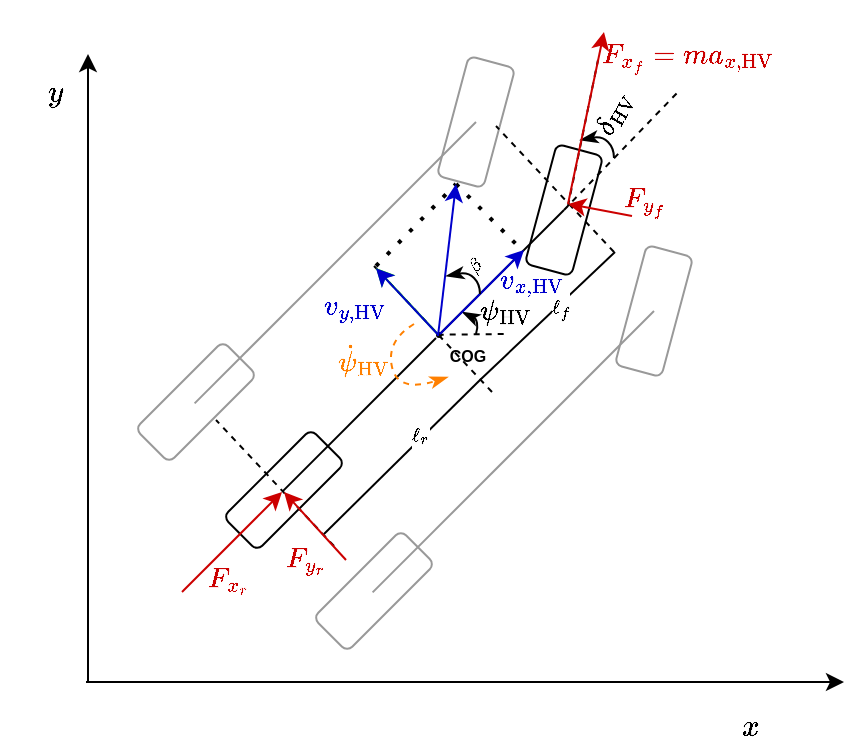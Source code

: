 <mxfile version="20.2.3" type="device"><diagram id="oI3OSTBpZdLz3gERVBy1" name="Page-1"><mxGraphModel dx="877" dy="560" grid="1" gridSize="1" guides="1" tooltips="1" connect="1" arrows="1" fold="1" page="1" pageScale="1" pageWidth="850" pageHeight="1100" math="1" shadow="0"><root><mxCell id="0"/><mxCell id="1" parent="0"/><mxCell id="jiPgqZVigc3B3NjLHDbM-45" value="" style="rounded=1;whiteSpace=wrap;html=1;fontSize=12;fillColor=none;rotation=-75;" vertex="1" parent="1"><mxGeometry x="435" y="194" width="62" height="24" as="geometry"/></mxCell><mxCell id="jiPgqZVigc3B3NjLHDbM-56" value="" style="rounded=1;whiteSpace=wrap;html=1;fontSize=12;fillColor=none;rotation=-75;strokeColor=#999999;" vertex="1" parent="1"><mxGeometry x="391" y="150" width="62" height="24" as="geometry"/></mxCell><mxCell id="jiPgqZVigc3B3NjLHDbM-60" value="" style="rounded=1;whiteSpace=wrap;html=1;fontSize=12;fillColor=none;rotation=-75;strokeColor=#999999;" vertex="1" parent="1"><mxGeometry x="480" y="244.5" width="62" height="24" as="geometry"/></mxCell><mxCell id="jiPgqZVigc3B3NjLHDbM-58" value="" style="rounded=1;whiteSpace=wrap;html=1;fontSize=12;fillColor=none;rotation=-45;strokeColor=#999999;" vertex="1" parent="1"><mxGeometry x="251" y="290" width="62" height="24" as="geometry"/></mxCell><mxCell id="jiPgqZVigc3B3NjLHDbM-59" value="" style="endArrow=none;html=1;rounded=0;fontSize=12;exitX=0.484;exitY=0.5;exitDx=0;exitDy=0;exitPerimeter=0;strokeColor=#999999;" edge="1" parent="1" source="jiPgqZVigc3B3NjLHDbM-58"><mxGeometry width="50" height="50" relative="1" as="geometry"><mxPoint x="284" y="299" as="sourcePoint"/><mxPoint x="422" y="162" as="targetPoint"/></mxGeometry></mxCell><mxCell id="jiPgqZVigc3B3NjLHDbM-62" value="" style="rounded=1;whiteSpace=wrap;html=1;fontSize=12;fillColor=none;rotation=-45;strokeColor=#999999;" vertex="1" parent="1"><mxGeometry x="340" y="384.5" width="62" height="24" as="geometry"/></mxCell><mxCell id="jiPgqZVigc3B3NjLHDbM-63" value="" style="endArrow=none;html=1;rounded=0;fontSize=12;exitX=0.484;exitY=0.5;exitDx=0;exitDy=0;exitPerimeter=0;strokeColor=#999999;" edge="1" parent="1" source="jiPgqZVigc3B3NjLHDbM-62"><mxGeometry width="50" height="50" relative="1" as="geometry"><mxPoint x="373" y="393.5" as="sourcePoint"/><mxPoint x="511" y="256.5" as="targetPoint"/></mxGeometry></mxCell><mxCell id="jiPgqZVigc3B3NjLHDbM-46" value="" style="rounded=1;whiteSpace=wrap;html=1;fontSize=12;fillColor=none;rotation=-45;" vertex="1" parent="1"><mxGeometry x="295" y="334" width="62" height="24" as="geometry"/></mxCell><mxCell id="jiPgqZVigc3B3NjLHDbM-48" value="" style="endArrow=none;html=1;rounded=0;fontSize=12;exitX=0.484;exitY=0.5;exitDx=0;exitDy=0;exitPerimeter=0;startArrow=none;" edge="1" parent="1" source="jiPgqZVigc3B3NjLHDbM-70"><mxGeometry width="50" height="50" relative="1" as="geometry"><mxPoint x="328" y="343" as="sourcePoint"/><mxPoint x="466" y="206" as="targetPoint"/></mxGeometry></mxCell><mxCell id="jiPgqZVigc3B3NjLHDbM-65" value="" style="endArrow=none;dashed=1;html=1;rounded=0;fontSize=12;strokeColor=#000000;" edge="1" parent="1"><mxGeometry width="50" height="50" relative="1" as="geometry"><mxPoint x="466" y="206" as="sourcePoint"/><mxPoint x="523" y="147" as="targetPoint"/></mxGeometry></mxCell><mxCell id="jiPgqZVigc3B3NjLHDbM-66" value="" style="endArrow=none;dashed=1;html=1;rounded=0;fontSize=12;strokeColor=#000000;" edge="1" parent="1"><mxGeometry width="50" height="50" relative="1" as="geometry"><mxPoint x="468" y="204" as="sourcePoint"/><mxPoint x="483" y="131" as="targetPoint"/></mxGeometry></mxCell><mxCell id="jiPgqZVigc3B3NjLHDbM-68" value="" style="curved=1;endArrow=classicThin;html=1;rounded=0;fontSize=12;strokeColor=#000000;endFill=1;" edge="1" parent="1"><mxGeometry width="50" height="50" relative="1" as="geometry"><mxPoint x="491" y="180" as="sourcePoint"/><mxPoint x="474" y="171" as="targetPoint"/><Array as="points"><mxPoint x="491" y="175"/><mxPoint x="485" y="169"/></Array></mxGeometry></mxCell><mxCell id="jiPgqZVigc3B3NjLHDbM-69" value="$$\delta_{\text{HV}}$$" style="text;html=1;strokeColor=none;fillColor=none;align=center;verticalAlign=middle;whiteSpace=wrap;rounded=0;fontSize=12;rotation=-60;" vertex="1" parent="1"><mxGeometry x="481" y="153" width="20" height="10" as="geometry"/></mxCell><mxCell id="jiPgqZVigc3B3NjLHDbM-70" value="" style="shape=ellipse;fillColor=#000000;strokeColor=none;html=1;sketch=0;fontSize=12;" vertex="1" parent="1"><mxGeometry x="402" y="267" width="3" height="3" as="geometry"/></mxCell><mxCell id="jiPgqZVigc3B3NjLHDbM-72" value="" style="endArrow=none;html=1;rounded=0;fontSize=12;exitX=0.484;exitY=0.5;exitDx=0;exitDy=0;exitPerimeter=0;" edge="1" parent="1" source="jiPgqZVigc3B3NjLHDbM-46" target="jiPgqZVigc3B3NjLHDbM-70"><mxGeometry width="50" height="50" relative="1" as="geometry"><mxPoint x="325.299" y="346.701" as="sourcePoint"/><mxPoint x="466" y="206" as="targetPoint"/></mxGeometry></mxCell><mxCell id="jiPgqZVigc3B3NjLHDbM-73" value="&lt;font size=&quot;1&quot; style=&quot;&quot;&gt;&lt;b style=&quot;font-size: 8px;&quot;&gt;COG&lt;/b&gt;&lt;/font&gt;" style="text;html=1;strokeColor=none;fillColor=none;align=center;verticalAlign=middle;whiteSpace=wrap;rounded=0;fontSize=12;" vertex="1" parent="1"><mxGeometry x="408" y="273" width="20" height="10" as="geometry"/></mxCell><mxCell id="jiPgqZVigc3B3NjLHDbM-74" value="" style="endArrow=none;dashed=1;html=1;rounded=0;fontSize=12;strokeColor=#000000;exitX=0.281;exitY=0.456;exitDx=0;exitDy=0;exitPerimeter=0;" edge="1" parent="1" source="jiPgqZVigc3B3NjLHDbM-70"><mxGeometry width="50" height="50" relative="1" as="geometry"><mxPoint x="396" y="266" as="sourcePoint"/><mxPoint x="436" y="268" as="targetPoint"/></mxGeometry></mxCell><mxCell id="jiPgqZVigc3B3NjLHDbM-76" value="" style="curved=1;endArrow=classicThin;html=1;rounded=0;fontSize=12;strokeColor=#000000;endFill=1;" edge="1" parent="1"><mxGeometry width="50" height="50" relative="1" as="geometry"><mxPoint x="422" y="268" as="sourcePoint"/><mxPoint x="415" y="257" as="targetPoint"/><Array as="points"><mxPoint x="423" y="265"/><mxPoint x="422" y="260"/><mxPoint x="419" y="259"/></Array></mxGeometry></mxCell><mxCell id="jiPgqZVigc3B3NjLHDbM-77" value="$$\psi_{\text{HV}}$$" style="text;html=1;strokeColor=none;fillColor=none;align=center;verticalAlign=middle;whiteSpace=wrap;rounded=0;fontSize=12;" vertex="1" parent="1"><mxGeometry x="427" y="251.5" width="20" height="10" as="geometry"/></mxCell><mxCell id="jiPgqZVigc3B3NjLHDbM-78" value="" style="endArrow=none;html=1;rounded=0;fontSize=8;strokeColor=#000000;" edge="1" parent="1"><mxGeometry width="50" height="50" relative="1" as="geometry"><mxPoint x="424" y="291" as="sourcePoint"/><mxPoint x="491.5" y="227" as="targetPoint"/></mxGeometry></mxCell><mxCell id="jiPgqZVigc3B3NjLHDbM-84" value="$$\ell_f$$" style="edgeLabel;html=1;align=center;verticalAlign=middle;resizable=0;points=[];fontSize=8;" vertex="1" connectable="0" parent="jiPgqZVigc3B3NjLHDbM-78"><mxGeometry x="-0.353" relative="1" as="geometry"><mxPoint x="18" y="-15" as="offset"/></mxGeometry></mxCell><mxCell id="jiPgqZVigc3B3NjLHDbM-79" value="" style="endArrow=none;dashed=1;html=1;rounded=0;fontSize=12;strokeColor=#000000;" edge="1" parent="1"><mxGeometry width="50" height="50" relative="1" as="geometry"><mxPoint x="491" y="227" as="sourcePoint"/><mxPoint x="432" y="164" as="targetPoint"/></mxGeometry></mxCell><mxCell id="jiPgqZVigc3B3NjLHDbM-80" value="" style="endArrow=none;dashed=1;html=1;rounded=0;fontSize=12;strokeColor=#000000;" edge="1" parent="1"><mxGeometry width="50" height="50" relative="1" as="geometry"><mxPoint x="430.0" y="297" as="sourcePoint"/><mxPoint x="371" y="234" as="targetPoint"/></mxGeometry></mxCell><mxCell id="jiPgqZVigc3B3NjLHDbM-81" value="" style="endArrow=none;dashed=1;html=1;rounded=0;fontSize=12;strokeColor=#000000;" edge="1" parent="1"><mxGeometry width="50" height="50" relative="1" as="geometry"><mxPoint x="351.0" y="374" as="sourcePoint"/><mxPoint x="292" y="311" as="targetPoint"/></mxGeometry></mxCell><mxCell id="jiPgqZVigc3B3NjLHDbM-82" value="" style="endArrow=none;html=1;rounded=0;fontSize=8;strokeColor=#000000;" edge="1" parent="1"><mxGeometry width="50" height="50" relative="1" as="geometry"><mxPoint x="346" y="368" as="sourcePoint"/><mxPoint x="424" y="291" as="targetPoint"/></mxGeometry></mxCell><mxCell id="jiPgqZVigc3B3NjLHDbM-83" value="$$\ell_r$$" style="edgeLabel;html=1;align=center;verticalAlign=middle;resizable=0;points=[];fontSize=8;" vertex="1" connectable="0" parent="jiPgqZVigc3B3NjLHDbM-82"><mxGeometry x="0.252" y="1" relative="1" as="geometry"><mxPoint as="offset"/></mxGeometry></mxCell><mxCell id="jiPgqZVigc3B3NjLHDbM-85" value="" style="endArrow=classic;html=1;rounded=0;fontSize=8;strokeColor=#CC0000;" edge="1" parent="1"><mxGeometry width="50" height="50" relative="1" as="geometry"><mxPoint x="500" y="209" as="sourcePoint"/><mxPoint x="468" y="203" as="targetPoint"/></mxGeometry></mxCell><mxCell id="jiPgqZVigc3B3NjLHDbM-86" value="&lt;font color=&quot;#cc0000&quot;&gt;$$F_{y_f}$$&lt;/font&gt;" style="text;html=1;strokeColor=none;fillColor=none;align=center;verticalAlign=middle;whiteSpace=wrap;rounded=0;fontSize=12;" vertex="1" parent="1"><mxGeometry x="496" y="197" width="20" height="10" as="geometry"/></mxCell><mxCell id="jiPgqZVigc3B3NjLHDbM-87" value="" style="endArrow=classic;html=1;rounded=0;fontSize=8;strokeColor=#CC0000;" edge="1" parent="1"><mxGeometry width="50" height="50" relative="1" as="geometry"><mxPoint x="357" y="381" as="sourcePoint"/><mxPoint x="326" y="347" as="targetPoint"/></mxGeometry></mxCell><mxCell id="jiPgqZVigc3B3NjLHDbM-88" value="&lt;font color=&quot;#cc0000&quot;&gt;$$F_{y_r}$$&lt;/font&gt;" style="text;html=1;strokeColor=none;fillColor=none;align=center;verticalAlign=middle;whiteSpace=wrap;rounded=0;fontSize=12;" vertex="1" parent="1"><mxGeometry x="327" y="376" width="20" height="10" as="geometry"/></mxCell><mxCell id="jiPgqZVigc3B3NjLHDbM-89" value="" style="endArrow=classic;html=1;rounded=0;fontSize=8;strokeColor=#CC0000;" edge="1" parent="1"><mxGeometry width="50" height="50" relative="1" as="geometry"><mxPoint x="275" y="397" as="sourcePoint"/><mxPoint x="325" y="347" as="targetPoint"/></mxGeometry></mxCell><mxCell id="jiPgqZVigc3B3NjLHDbM-90" value="&lt;font color=&quot;#cc0000&quot;&gt;$$F_{x_r}$$&lt;/font&gt;" style="text;html=1;strokeColor=none;fillColor=none;align=center;verticalAlign=middle;whiteSpace=wrap;rounded=0;fontSize=12;" vertex="1" parent="1"><mxGeometry x="288" y="386" width="20" height="10" as="geometry"/></mxCell><mxCell id="jiPgqZVigc3B3NjLHDbM-92" value="" style="endArrow=classic;html=1;rounded=0;fontSize=8;strokeColor=#CC0000;" edge="1" parent="1"><mxGeometry width="50" height="50" relative="1" as="geometry"><mxPoint x="468" y="203" as="sourcePoint"/><mxPoint x="486" y="117" as="targetPoint"/></mxGeometry></mxCell><mxCell id="jiPgqZVigc3B3NjLHDbM-93" value="&lt;font color=&quot;#cc0000&quot;&gt;$$F_{x_f}= ma_{x,{\text{HV}}} $$&lt;/font&gt;" style="text;html=1;strokeColor=none;fillColor=none;align=center;verticalAlign=middle;whiteSpace=wrap;rounded=0;fontSize=12;" vertex="1" parent="1"><mxGeometry x="518" y="125" width="20" height="10" as="geometry"/></mxCell><mxCell id="jiPgqZVigc3B3NjLHDbM-96" value="" style="curved=1;endArrow=classicThin;html=1;rounded=0;fontSize=12;strokeColor=#FF8000;endFill=1;dashed=1;" edge="1" parent="1"><mxGeometry width="50" height="50" relative="1" as="geometry"><mxPoint x="391" y="263" as="sourcePoint"/><mxPoint x="408" y="289.5" as="targetPoint"/><Array as="points"><mxPoint x="377" y="271.5"/><mxPoint x="383" y="297.5"/></Array></mxGeometry></mxCell><mxCell id="jiPgqZVigc3B3NjLHDbM-97" value="&lt;font color=&quot;#ff8000&quot;&gt;$$\dot{\psi}_{\text{HV}}$$&lt;/font&gt;" style="text;html=1;strokeColor=none;fillColor=none;align=center;verticalAlign=middle;whiteSpace=wrap;rounded=0;fontSize=12;" vertex="1" parent="1"><mxGeometry x="356" y="275" width="20" height="10" as="geometry"/></mxCell><mxCell id="jiPgqZVigc3B3NjLHDbM-98" value="" style="endArrow=classic;html=1;rounded=0;fontSize=8;fontColor=#FF8000;strokeColor=#0000CC;" edge="1" parent="1"><mxGeometry width="50" height="50" relative="1" as="geometry"><mxPoint x="404" y="268" as="sourcePoint"/><mxPoint x="446" y="226" as="targetPoint"/></mxGeometry></mxCell><mxCell id="jiPgqZVigc3B3NjLHDbM-99" value="" style="endArrow=classic;html=1;rounded=0;fontSize=8;fontColor=#FF8000;strokeColor=#00CC00;exitX=0.395;exitY=0.457;exitDx=0;exitDy=0;exitPerimeter=0;" edge="1" parent="1" source="jiPgqZVigc3B3NjLHDbM-70"><mxGeometry width="50" height="50" relative="1" as="geometry"><mxPoint x="405" y="269" as="sourcePoint"/><mxPoint x="372" y="235" as="targetPoint"/></mxGeometry></mxCell><mxCell id="jiPgqZVigc3B3NjLHDbM-100" value="" style="endArrow=classic;html=1;rounded=0;fontSize=8;fontColor=#FF8000;strokeColor=#0000CC;exitX=0.395;exitY=0.457;exitDx=0;exitDy=0;exitPerimeter=0;" edge="1" parent="1"><mxGeometry width="50" height="50" relative="1" as="geometry"><mxPoint x="403.185" y="268.501" as="sourcePoint"/><mxPoint x="372" y="235.13" as="targetPoint"/></mxGeometry></mxCell><mxCell id="jiPgqZVigc3B3NjLHDbM-101" value="&lt;font color=&quot;#0000cc&quot;&gt;$$v_{x,\text{HV}}$$&lt;/font&gt;" style="text;html=1;strokeColor=none;fillColor=none;align=center;verticalAlign=middle;whiteSpace=wrap;rounded=0;fontSize=12;" vertex="1" parent="1"><mxGeometry x="440" y="236" width="20" height="10" as="geometry"/></mxCell><mxCell id="jiPgqZVigc3B3NjLHDbM-102" value="&lt;font color=&quot;#0000cc&quot;&gt;$$v_{y,\text{HV}}$$&lt;/font&gt;" style="text;html=1;strokeColor=none;fillColor=none;align=center;verticalAlign=middle;whiteSpace=wrap;rounded=0;fontSize=12;" vertex="1" parent="1"><mxGeometry x="352" y="249" width="20" height="10" as="geometry"/></mxCell><mxCell id="jiPgqZVigc3B3NjLHDbM-103" value="" style="endArrow=none;dashed=1;html=1;dashPattern=1 3;strokeWidth=2;rounded=0;fontSize=8;fontColor=#0000CC;" edge="1" parent="1"><mxGeometry width="50" height="50" relative="1" as="geometry"><mxPoint x="372" y="234" as="sourcePoint"/><mxPoint x="412" y="193" as="targetPoint"/></mxGeometry></mxCell><mxCell id="jiPgqZVigc3B3NjLHDbM-104" value="" style="endArrow=none;dashed=1;html=1;dashPattern=1 3;strokeWidth=2;rounded=0;fontSize=8;fontColor=#0000CC;" edge="1" parent="1"><mxGeometry width="50" height="50" relative="1" as="geometry"><mxPoint x="412" y="193" as="sourcePoint"/><mxPoint x="445" y="226" as="targetPoint"/></mxGeometry></mxCell><mxCell id="jiPgqZVigc3B3NjLHDbM-105" value="" style="endArrow=classic;html=1;rounded=0;fontSize=8;fontColor=#0000CC;strokeColor=#0000CC;" edge="1" parent="1"><mxGeometry width="50" height="50" relative="1" as="geometry"><mxPoint x="403" y="269" as="sourcePoint"/><mxPoint x="412" y="193" as="targetPoint"/></mxGeometry></mxCell><mxCell id="jiPgqZVigc3B3NjLHDbM-106" value="" style="curved=1;endArrow=classicThin;html=1;rounded=0;fontSize=12;strokeColor=#000000;endFill=1;" edge="1" parent="1"><mxGeometry width="50" height="50" relative="1" as="geometry"><mxPoint x="424" y="248" as="sourcePoint"/><mxPoint x="407" y="239" as="targetPoint"/><Array as="points"><mxPoint x="424" y="243"/><mxPoint x="418" y="237"/></Array></mxGeometry></mxCell><mxCell id="jiPgqZVigc3B3NjLHDbM-107" value="&lt;font color=&quot;#000000&quot;&gt;$$\beta$$&lt;/font&gt;" style="text;html=1;align=center;verticalAlign=middle;resizable=0;points=[];autosize=1;strokeColor=none;fillColor=none;fontSize=8;fontColor=#0000CC;rotation=-45;" vertex="1" parent="1"><mxGeometry x="393" y="223" width="55" height="23" as="geometry"/></mxCell><mxCell id="jiPgqZVigc3B3NjLHDbM-109" value="" style="endArrow=classic;html=1;rounded=0;fontSize=8;fontColor=#000000;strokeColor=#000000;" edge="1" parent="1"><mxGeometry width="50" height="50" relative="1" as="geometry"><mxPoint x="228" y="442" as="sourcePoint"/><mxPoint x="228" y="128" as="targetPoint"/></mxGeometry></mxCell><mxCell id="jiPgqZVigc3B3NjLHDbM-110" value="" style="endArrow=classic;html=1;rounded=0;fontSize=8;fontColor=#000000;strokeColor=#000000;" edge="1" parent="1"><mxGeometry width="50" height="50" relative="1" as="geometry"><mxPoint x="227.0" y="442.0" as="sourcePoint"/><mxPoint x="606" y="442" as="targetPoint"/></mxGeometry></mxCell><mxCell id="jiPgqZVigc3B3NjLHDbM-111" value="&lt;font style=&quot;font-size: 13px;&quot;&gt;$$x$$&lt;/font&gt;" style="text;html=1;align=center;verticalAlign=middle;resizable=0;points=[];autosize=1;strokeColor=none;fillColor=none;fontSize=8;fontColor=#000000;" vertex="1" parent="1"><mxGeometry x="532" y="449" width="54" height="29" as="geometry"/></mxCell><mxCell id="jiPgqZVigc3B3NjLHDbM-112" value="&lt;font style=&quot;font-size: 13px;&quot;&gt;$$y$$&lt;/font&gt;" style="text;html=1;align=center;verticalAlign=middle;resizable=0;points=[];autosize=1;strokeColor=none;fillColor=none;fontSize=8;fontColor=#000000;" vertex="1" parent="1"><mxGeometry x="184" y="132" width="54" height="29" as="geometry"/></mxCell></root></mxGraphModel></diagram></mxfile>
